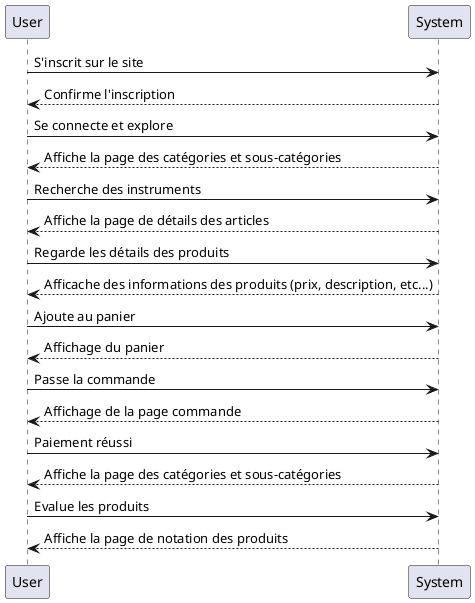 @startuml VillageGreen
User -> System: S'inscrit sur le site
System --> User: Confirme l'inscription

User -> System: Se connecte et explore
User <-- System: Affiche la page des catégories et sous-catégories

User -> System: Recherche des instruments
User <-- System: Affiche la page de détails des articles

User -> System: Regarde les détails des produits
User <-- System: Afficache des informations des produits (prix, description, etc...)

User -> System: Ajoute au panier
User <-- System: Affichage du panier

User -> System: Passe la commande
User <-- System: Affichage de la page commande

User -> System: Paiement réussi
User <-- System: Affiche la page des catégories et sous-catégories

User -> System: Evalue les produits
User <-- System: Affiche la page de notation des produits
@enduml